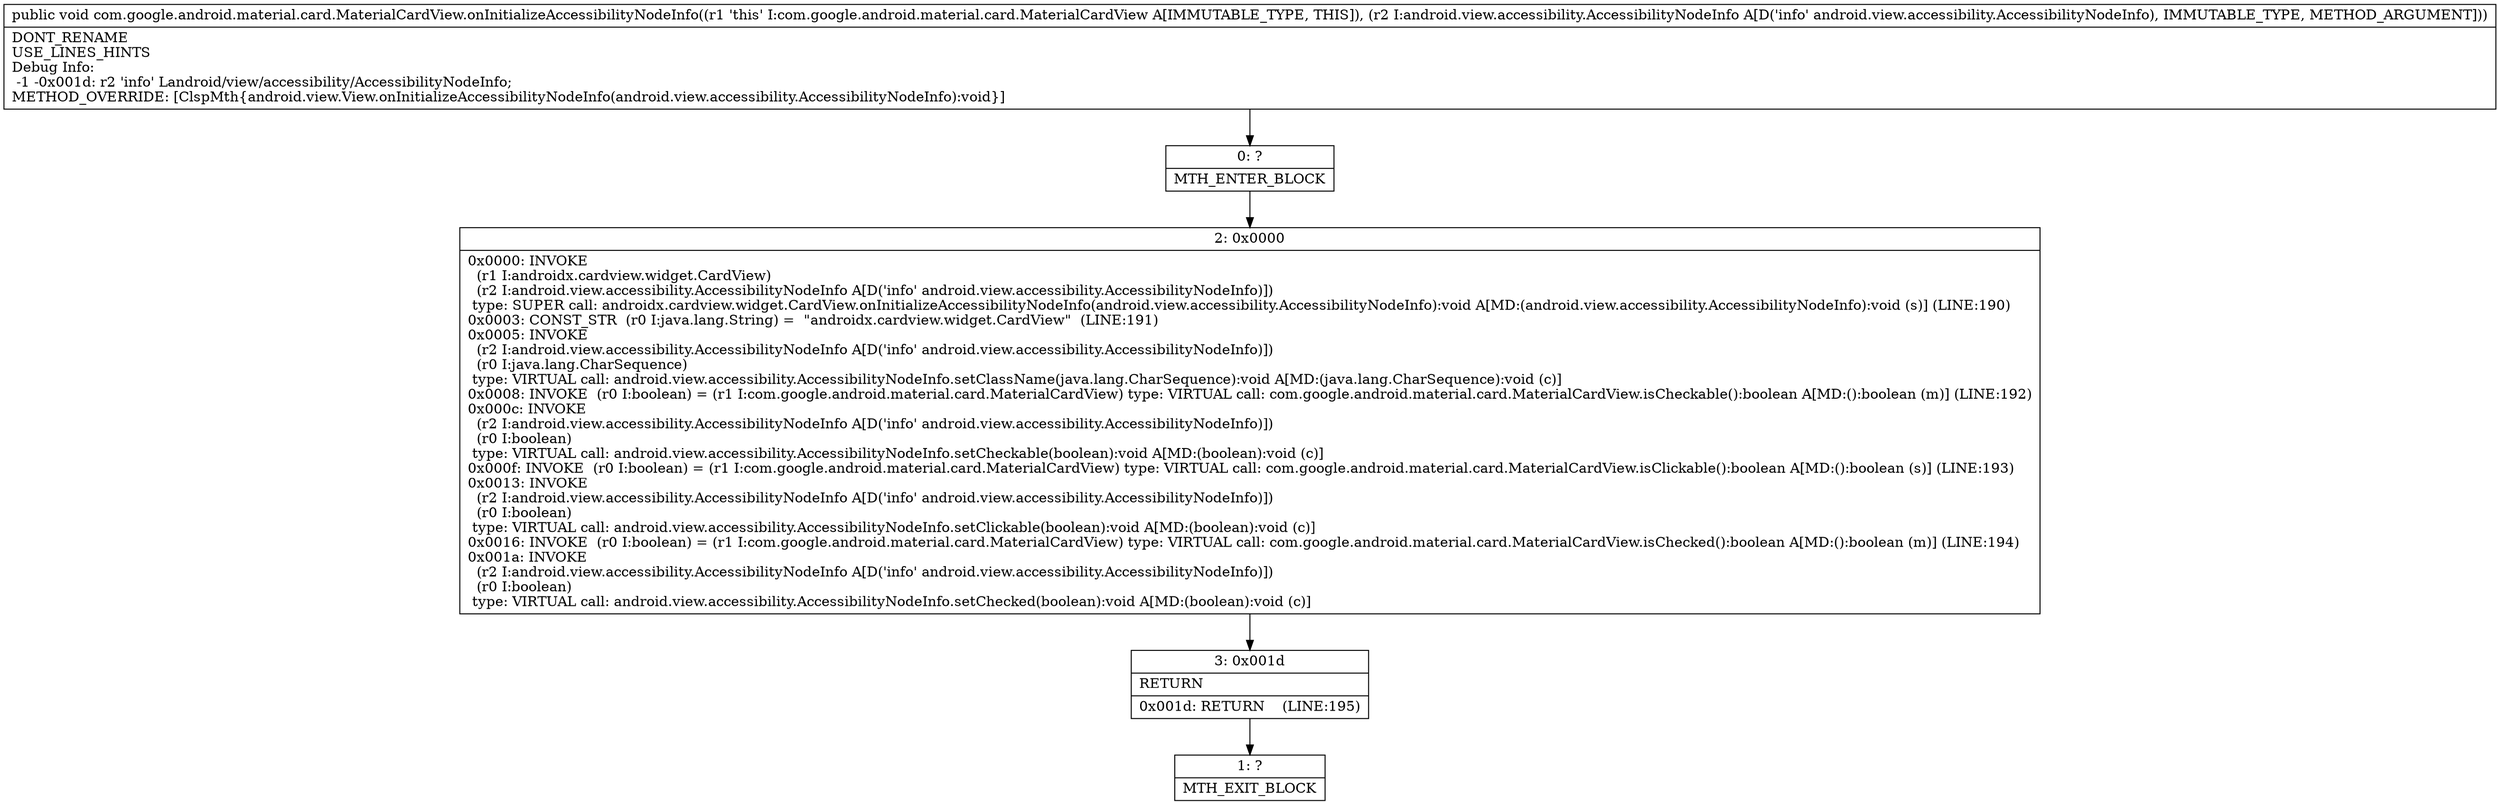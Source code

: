 digraph "CFG forcom.google.android.material.card.MaterialCardView.onInitializeAccessibilityNodeInfo(Landroid\/view\/accessibility\/AccessibilityNodeInfo;)V" {
Node_0 [shape=record,label="{0\:\ ?|MTH_ENTER_BLOCK\l}"];
Node_2 [shape=record,label="{2\:\ 0x0000|0x0000: INVOKE  \l  (r1 I:androidx.cardview.widget.CardView)\l  (r2 I:android.view.accessibility.AccessibilityNodeInfo A[D('info' android.view.accessibility.AccessibilityNodeInfo)])\l type: SUPER call: androidx.cardview.widget.CardView.onInitializeAccessibilityNodeInfo(android.view.accessibility.AccessibilityNodeInfo):void A[MD:(android.view.accessibility.AccessibilityNodeInfo):void (s)] (LINE:190)\l0x0003: CONST_STR  (r0 I:java.lang.String) =  \"androidx.cardview.widget.CardView\"  (LINE:191)\l0x0005: INVOKE  \l  (r2 I:android.view.accessibility.AccessibilityNodeInfo A[D('info' android.view.accessibility.AccessibilityNodeInfo)])\l  (r0 I:java.lang.CharSequence)\l type: VIRTUAL call: android.view.accessibility.AccessibilityNodeInfo.setClassName(java.lang.CharSequence):void A[MD:(java.lang.CharSequence):void (c)]\l0x0008: INVOKE  (r0 I:boolean) = (r1 I:com.google.android.material.card.MaterialCardView) type: VIRTUAL call: com.google.android.material.card.MaterialCardView.isCheckable():boolean A[MD:():boolean (m)] (LINE:192)\l0x000c: INVOKE  \l  (r2 I:android.view.accessibility.AccessibilityNodeInfo A[D('info' android.view.accessibility.AccessibilityNodeInfo)])\l  (r0 I:boolean)\l type: VIRTUAL call: android.view.accessibility.AccessibilityNodeInfo.setCheckable(boolean):void A[MD:(boolean):void (c)]\l0x000f: INVOKE  (r0 I:boolean) = (r1 I:com.google.android.material.card.MaterialCardView) type: VIRTUAL call: com.google.android.material.card.MaterialCardView.isClickable():boolean A[MD:():boolean (s)] (LINE:193)\l0x0013: INVOKE  \l  (r2 I:android.view.accessibility.AccessibilityNodeInfo A[D('info' android.view.accessibility.AccessibilityNodeInfo)])\l  (r0 I:boolean)\l type: VIRTUAL call: android.view.accessibility.AccessibilityNodeInfo.setClickable(boolean):void A[MD:(boolean):void (c)]\l0x0016: INVOKE  (r0 I:boolean) = (r1 I:com.google.android.material.card.MaterialCardView) type: VIRTUAL call: com.google.android.material.card.MaterialCardView.isChecked():boolean A[MD:():boolean (m)] (LINE:194)\l0x001a: INVOKE  \l  (r2 I:android.view.accessibility.AccessibilityNodeInfo A[D('info' android.view.accessibility.AccessibilityNodeInfo)])\l  (r0 I:boolean)\l type: VIRTUAL call: android.view.accessibility.AccessibilityNodeInfo.setChecked(boolean):void A[MD:(boolean):void (c)]\l}"];
Node_3 [shape=record,label="{3\:\ 0x001d|RETURN\l|0x001d: RETURN    (LINE:195)\l}"];
Node_1 [shape=record,label="{1\:\ ?|MTH_EXIT_BLOCK\l}"];
MethodNode[shape=record,label="{public void com.google.android.material.card.MaterialCardView.onInitializeAccessibilityNodeInfo((r1 'this' I:com.google.android.material.card.MaterialCardView A[IMMUTABLE_TYPE, THIS]), (r2 I:android.view.accessibility.AccessibilityNodeInfo A[D('info' android.view.accessibility.AccessibilityNodeInfo), IMMUTABLE_TYPE, METHOD_ARGUMENT]))  | DONT_RENAME\lUSE_LINES_HINTS\lDebug Info:\l  \-1 \-0x001d: r2 'info' Landroid\/view\/accessibility\/AccessibilityNodeInfo;\lMETHOD_OVERRIDE: [ClspMth\{android.view.View.onInitializeAccessibilityNodeInfo(android.view.accessibility.AccessibilityNodeInfo):void\}]\l}"];
MethodNode -> Node_0;Node_0 -> Node_2;
Node_2 -> Node_3;
Node_3 -> Node_1;
}

